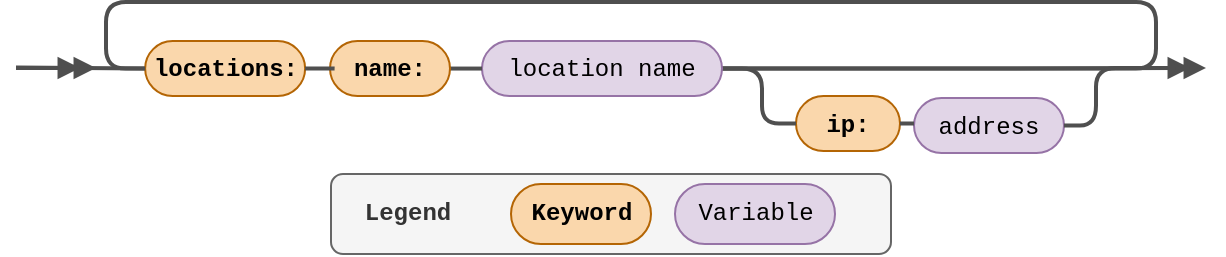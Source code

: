 <mxfile version="21.6.1" type="device">
  <diagram name="Page-1" id="bEtYPRKD9bZJMX1dU_jv">
    <mxGraphModel dx="1648" dy="1042" grid="1" gridSize="10" guides="1" tooltips="1" connect="1" arrows="1" fold="1" page="1" pageScale="1" pageWidth="850" pageHeight="1100" math="0" shadow="0">
      <root>
        <mxCell id="0" />
        <mxCell id="1" parent="0" />
        <mxCell id="KEMW6SLpUEOluqxyM7wa-51" value="" style="group;" parent="1" vertex="1" connectable="0">
          <mxGeometry x="187.5" y="187" width="280" height="40" as="geometry" />
        </mxCell>
        <mxCell id="KEMW6SLpUEOluqxyM7wa-52" value="&lt;b&gt;&amp;nbsp; Legend&lt;/b&gt;" style="text;html=1;align=left;verticalAlign=middle;whiteSpace=wrap;rounded=1;fontFamily=Courier New;perimeterSpacing=6;shadow=0;fillColor=#f5f5f5;fontColor=#333333;strokeColor=#666666;" parent="KEMW6SLpUEOluqxyM7wa-51" vertex="1">
          <mxGeometry width="280" height="40" as="geometry" />
        </mxCell>
        <mxCell id="KEMW6SLpUEOluqxyM7wa-53" value="Keyword" style="rounded=1;whiteSpace=wrap;html=1;fillColor=#fad7ac;strokeColor=#b46504;arcSize=50;fontStyle=1;fontFamily=Courier New;perimeterSpacing=6;shadow=0;" parent="KEMW6SLpUEOluqxyM7wa-51" vertex="1">
          <mxGeometry x="90" y="5" width="70" height="30" as="geometry" />
        </mxCell>
        <mxCell id="KEMW6SLpUEOluqxyM7wa-55" value="&lt;span style=&quot;font-weight: normal;&quot;&gt;Variable&lt;/span&gt;" style="rounded=1;whiteSpace=wrap;html=1;fillColor=#e1d5e7;strokeColor=#9673a6;arcSize=50;fontStyle=1;fontFamily=Courier New;perimeterSpacing=6;shadow=0;" parent="KEMW6SLpUEOluqxyM7wa-51" vertex="1">
          <mxGeometry x="172" y="5" width="80" height="30" as="geometry" />
        </mxCell>
        <mxCell id="AmJ0kD8-tE1jQG9g42__-19" value="" style="group" vertex="1" connectable="0" parent="1">
          <mxGeometry x="30" y="101" width="595" height="75.53" as="geometry" />
        </mxCell>
        <mxCell id="MauK7lyqmDnbx4bMOs45-21" style="edgeStyle=orthogonalEdgeStyle;shape=connector;rounded=1;orthogonalLoop=1;jettySize=auto;html=1;exitX=0;exitY=0.5;exitDx=0;exitDy=0;labelBackgroundColor=default;strokeColor=#4F4F4F;strokeWidth=2;fontFamily=Helvetica;fontSize=12;fontColor=default;endArrow=none;endFill=0;fontStyle=0" parent="AmJ0kD8-tE1jQG9g42__-19" source="KEMW6SLpUEOluqxyM7wa-8" edge="1">
          <mxGeometry relative="1" as="geometry">
            <mxPoint y="32.8" as="targetPoint" />
          </mxGeometry>
        </mxCell>
        <mxCell id="KEMW6SLpUEOluqxyM7wa-8" value="&lt;p&gt;&lt;font face=&quot;Courier New&quot;&gt;locations:&lt;/font&gt;&lt;/p&gt;" style="rounded=1;whiteSpace=wrap;html=1;arcSize=50;fillColor=#fad7ac;strokeColor=#b46504;fontStyle=1" parent="AmJ0kD8-tE1jQG9g42__-19" vertex="1">
          <mxGeometry x="64.57" y="19.53" width="80" height="27.5" as="geometry" />
        </mxCell>
        <mxCell id="KEMW6SLpUEOluqxyM7wa-11" value="" style="edgeStyle=orthogonalEdgeStyle;shape=connector;rounded=1;orthogonalLoop=1;jettySize=auto;html=1;labelBackgroundColor=default;strokeColor=#4F4F4F;strokeWidth=2;fontFamily=Helvetica;fontSize=12;fontColor=default;endArrow=none;endFill=0;fontStyle=0" parent="AmJ0kD8-tE1jQG9g42__-19" edge="1">
          <mxGeometry relative="1" as="geometry">
            <mxPoint x="150" y="33" as="sourcePoint" />
            <mxPoint x="150" y="33" as="targetPoint" />
            <Array as="points">
              <mxPoint x="150" y="33" />
              <mxPoint x="150" y="33" />
            </Array>
          </mxGeometry>
        </mxCell>
        <mxCell id="KEMW6SLpUEOluqxyM7wa-38" value="" style="endArrow=doubleBlock;html=1;rounded=1;labelBackgroundColor=default;strokeColor=#4F4F4F;strokeWidth=2;fontFamily=Helvetica;fontSize=12;fontColor=default;shape=connector;endFill=1;fontStyle=0" parent="AmJ0kD8-tE1jQG9g42__-19" edge="1">
          <mxGeometry width="50" height="50" relative="1" as="geometry">
            <mxPoint x="7.105e-15" y="33" as="sourcePoint" />
            <mxPoint x="40" y="33" as="targetPoint" />
          </mxGeometry>
        </mxCell>
        <mxCell id="MauK7lyqmDnbx4bMOs45-5" value="" style="group;fontStyle=0" parent="AmJ0kD8-tE1jQG9g42__-19" vertex="1" connectable="0">
          <mxGeometry x="390" y="47.03" width="138" height="28.5" as="geometry" />
        </mxCell>
        <mxCell id="0CUz0YX_aPWi5cBz1GWe-1" value="&lt;p&gt;&lt;font face=&quot;Courier New&quot;&gt;ip:&lt;/font&gt;&lt;/p&gt;" style="rounded=1;whiteSpace=wrap;html=1;arcSize=50;fillColor=#fad7ac;strokeColor=#b46504;fontStyle=1" parent="MauK7lyqmDnbx4bMOs45-5" vertex="1">
          <mxGeometry width="52" height="27.5" as="geometry" />
        </mxCell>
        <mxCell id="0CUz0YX_aPWi5cBz1GWe-2" value="&lt;p&gt;&lt;font face=&quot;Courier New&quot;&gt;&lt;span style=&quot;font-weight: normal;&quot;&gt;address&lt;/span&gt;&lt;/font&gt;&lt;/p&gt;" style="rounded=1;whiteSpace=wrap;html=1;arcSize=50;fillColor=#e1d5e7;strokeColor=#9673a6;fontStyle=1" parent="MauK7lyqmDnbx4bMOs45-5" vertex="1">
          <mxGeometry x="59" y="1" width="75" height="27.5" as="geometry" />
        </mxCell>
        <mxCell id="0CUz0YX_aPWi5cBz1GWe-9" style="edgeStyle=orthogonalEdgeStyle;shape=connector;rounded=1;jumpStyle=none;orthogonalLoop=1;jettySize=auto;html=1;exitX=1;exitY=0.5;exitDx=0;exitDy=0;entryX=0;entryY=0.5;entryDx=0;entryDy=0;labelBackgroundColor=default;strokeColor=#4F4F4F;strokeWidth=2;fontFamily=Helvetica;fontSize=12;fontColor=default;startArrow=none;startFill=0;endArrow=none;endFill=0;elbow=vertical;fontStyle=0" parent="MauK7lyqmDnbx4bMOs45-5" source="0CUz0YX_aPWi5cBz1GWe-1" target="0CUz0YX_aPWi5cBz1GWe-2" edge="1">
          <mxGeometry relative="1" as="geometry" />
        </mxCell>
        <mxCell id="AmJ0kD8-tE1jQG9g42__-5" style="edgeStyle=orthogonalEdgeStyle;shape=connector;rounded=1;orthogonalLoop=1;jettySize=auto;html=1;exitX=1;exitY=0.5;exitDx=0;exitDy=0;entryX=0;entryY=0.5;entryDx=0;entryDy=0;labelBackgroundColor=default;strokeColor=#4F4F4F;strokeWidth=2;fontFamily=Helvetica;fontSize=12;fontColor=default;endArrow=none;endFill=0;fontStyle=0" edge="1" parent="AmJ0kD8-tE1jQG9g42__-19" source="KEMW6SLpUEOluqxyM7wa-14" target="0CUz0YX_aPWi5cBz1GWe-1">
          <mxGeometry relative="1" as="geometry" />
        </mxCell>
        <mxCell id="AmJ0kD8-tE1jQG9g42__-12" value="" style="endArrow=doubleBlock;html=1;rounded=1;labelBackgroundColor=default;strokeColor=#4F4F4F;strokeWidth=2;fontFamily=Helvetica;fontSize=12;fontColor=default;shape=connector;endFill=1;fontStyle=0" edge="1" parent="AmJ0kD8-tE1jQG9g42__-19">
          <mxGeometry width="50" height="50" relative="1" as="geometry">
            <mxPoint x="570" y="33" as="sourcePoint" />
            <mxPoint x="595" y="33" as="targetPoint" />
          </mxGeometry>
        </mxCell>
        <mxCell id="AmJ0kD8-tE1jQG9g42__-11" style="edgeStyle=orthogonalEdgeStyle;shape=connector;rounded=1;orthogonalLoop=1;jettySize=auto;html=1;exitX=1;exitY=0.5;exitDx=0;exitDy=0;labelBackgroundColor=default;strokeColor=#4F4F4F;strokeWidth=2;fontFamily=Helvetica;fontSize=12;fontColor=default;endArrow=none;endFill=0;fontStyle=0" edge="1" parent="AmJ0kD8-tE1jQG9g42__-19" source="KEMW6SLpUEOluqxyM7wa-14">
          <mxGeometry relative="1" as="geometry">
            <mxPoint x="580" y="33" as="targetPoint" />
          </mxGeometry>
        </mxCell>
        <mxCell id="AmJ0kD8-tE1jQG9g42__-18" style="edgeStyle=orthogonalEdgeStyle;shape=connector;rounded=1;orthogonalLoop=1;jettySize=auto;html=1;exitX=1;exitY=0.5;exitDx=0;exitDy=0;entryX=0;entryY=0.5;entryDx=0;entryDy=0;labelBackgroundColor=default;strokeColor=#4F4F4F;strokeWidth=2;fontFamily=Helvetica;fontSize=12;fontColor=default;endArrow=none;endFill=0;fontStyle=0" edge="1" parent="AmJ0kD8-tE1jQG9g42__-19" source="KEMW6SLpUEOluqxyM7wa-14" target="KEMW6SLpUEOluqxyM7wa-8">
          <mxGeometry relative="1" as="geometry">
            <Array as="points">
              <mxPoint x="570" y="33" />
              <mxPoint x="570" />
              <mxPoint x="45" />
              <mxPoint x="45" y="33" />
            </Array>
          </mxGeometry>
        </mxCell>
        <mxCell id="KEMW6SLpUEOluqxyM7wa-14" value="&lt;p&gt;&lt;font face=&quot;Courier New&quot;&gt;&lt;span style=&quot;font-weight: normal;&quot;&gt;location name&lt;/span&gt;&lt;/font&gt;&lt;/p&gt;" style="rounded=1;whiteSpace=wrap;html=1;arcSize=50;fillColor=#e1d5e7;strokeColor=#9673a6;fontStyle=1" parent="AmJ0kD8-tE1jQG9g42__-19" vertex="1">
          <mxGeometry x="233" y="19.53" width="120" height="27.5" as="geometry" />
        </mxCell>
        <mxCell id="AmJ0kD8-tE1jQG9g42__-16" style="edgeStyle=orthogonalEdgeStyle;shape=connector;rounded=1;orthogonalLoop=1;jettySize=auto;html=1;exitX=1;exitY=0.5;exitDx=0;exitDy=0;labelBackgroundColor=default;strokeColor=#4F4F4F;strokeWidth=2;fontFamily=Helvetica;fontSize=12;fontColor=default;endArrow=none;endFill=0;entryX=0;entryY=0.5;entryDx=0;entryDy=0;fontStyle=0" edge="1" parent="AmJ0kD8-tE1jQG9g42__-19" source="KEMW6SLpUEOluqxyM7wa-16" target="KEMW6SLpUEOluqxyM7wa-14">
          <mxGeometry relative="1" as="geometry">
            <mxPoint x="240" y="59" as="targetPoint" />
          </mxGeometry>
        </mxCell>
        <mxCell id="KEMW6SLpUEOluqxyM7wa-16" value="&lt;p&gt;&lt;font face=&quot;Courier New&quot;&gt;name:&lt;/font&gt;&lt;/p&gt;" style="rounded=1;whiteSpace=wrap;html=1;arcSize=50;fillColor=#fad7ac;strokeColor=#b46504;fontStyle=1" parent="AmJ0kD8-tE1jQG9g42__-19" vertex="1">
          <mxGeometry x="157" y="19.53" width="60" height="27.5" as="geometry" />
        </mxCell>
        <mxCell id="AmJ0kD8-tE1jQG9g42__-13" style="edgeStyle=orthogonalEdgeStyle;shape=connector;rounded=1;orthogonalLoop=1;jettySize=auto;html=1;exitX=1;exitY=0.5;exitDx=0;exitDy=0;entryX=0.039;entryY=0.496;entryDx=0;entryDy=0;entryPerimeter=0;labelBackgroundColor=default;strokeColor=#4F4F4F;strokeWidth=2;fontFamily=Helvetica;fontSize=12;fontColor=default;endArrow=none;endFill=0;fontStyle=0" edge="1" parent="AmJ0kD8-tE1jQG9g42__-19" source="KEMW6SLpUEOluqxyM7wa-8" target="KEMW6SLpUEOluqxyM7wa-16">
          <mxGeometry relative="1" as="geometry" />
        </mxCell>
        <mxCell id="AmJ0kD8-tE1jQG9g42__-17" style="edgeStyle=orthogonalEdgeStyle;shape=connector;rounded=1;orthogonalLoop=1;jettySize=auto;html=1;exitX=1;exitY=0.5;exitDx=0;exitDy=0;labelBackgroundColor=default;strokeColor=#4F4F4F;strokeWidth=2;fontFamily=Helvetica;fontSize=12;fontColor=default;endArrow=none;endFill=0;fontStyle=0" edge="1" parent="AmJ0kD8-tE1jQG9g42__-19" source="0CUz0YX_aPWi5cBz1GWe-2">
          <mxGeometry relative="1" as="geometry">
            <mxPoint x="570" y="33" as="targetPoint" />
            <Array as="points">
              <mxPoint x="540" y="62" />
              <mxPoint x="540" y="33" />
            </Array>
          </mxGeometry>
        </mxCell>
      </root>
    </mxGraphModel>
  </diagram>
</mxfile>
